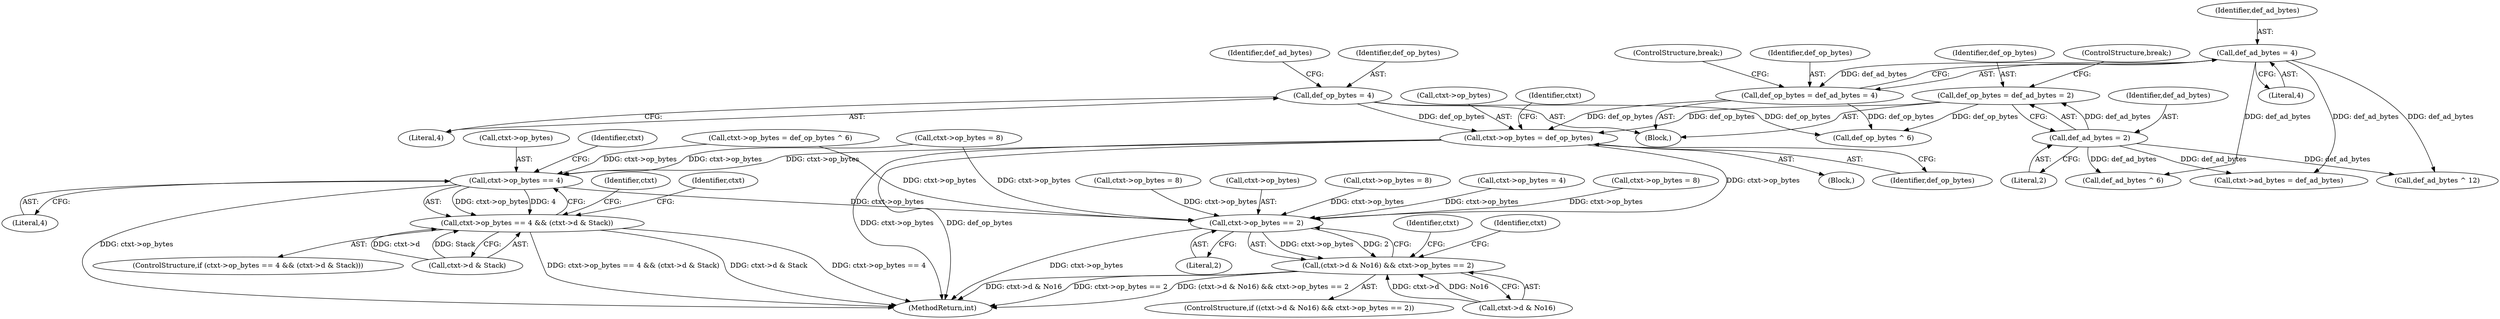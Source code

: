 digraph "0_linux_d9092f52d7e61dd1557f2db2400ddb430e85937e@pointer" {
"1000260" [label="(Call,ctxt->op_bytes = def_op_bytes)"];
"1000250" [label="(Call,def_op_bytes = 4)"];
"1000236" [label="(Call,def_op_bytes = def_ad_bytes = 2)"];
"1000238" [label="(Call,def_ad_bytes = 2)"];
"1000243" [label="(Call,def_op_bytes = def_ad_bytes = 4)"];
"1000245" [label="(Call,def_ad_bytes = 4)"];
"1000872" [label="(Call,ctxt->op_bytes == 4)"];
"1000871" [label="(Call,ctxt->op_bytes == 4 && (ctxt->d & Stack))"];
"1000928" [label="(Call,ctxt->op_bytes == 2)"];
"1000922" [label="(Call,(ctxt->d & No16) && ctxt->op_bytes == 2)"];
"1001128" [label="(MethodReturn,int)"];
"1000289" [label="(Call,def_op_bytes ^ 6)"];
"1000261" [label="(Call,ctxt->op_bytes)"];
"1000285" [label="(Call,ctxt->op_bytes = def_op_bytes ^ 6)"];
"1000872" [label="(Call,ctxt->op_bytes == 4)"];
"1000310" [label="(Call,def_ad_bytes ^ 6)"];
"1000928" [label="(Call,ctxt->op_bytes == 2)"];
"1000921" [label="(ControlStructure,if ((ctxt->d & No16) && ctxt->op_bytes == 2))"];
"1000932" [label="(Literal,2)"];
"1000254" [label="(Identifier,def_ad_bytes)"];
"1000133" [label="(Block,)"];
"1000894" [label="(Call,ctxt->op_bytes = 8)"];
"1000243" [label="(Call,def_op_bytes = def_ad_bytes = 4)"];
"1000237" [label="(Identifier,def_op_bytes)"];
"1000929" [label="(Call,ctxt->op_bytes)"];
"1000393" [label="(Call,ctxt->op_bytes = 8)"];
"1000910" [label="(Call,ctxt->op_bytes = 8)"];
"1000873" [label="(Call,ctxt->op_bytes)"];
"1000240" [label="(Literal,2)"];
"1000922" [label="(Call,(ctxt->d & No16) && ctxt->op_bytes == 2)"];
"1000879" [label="(Identifier,ctxt)"];
"1000232" [label="(Block,)"];
"1000923" [label="(Call,ctxt->d & No16)"];
"1000941" [label="(Identifier,ctxt)"];
"1000238" [label="(Call,def_ad_bytes = 2)"];
"1000884" [label="(Identifier,ctxt)"];
"1000267" [label="(Identifier,ctxt)"];
"1000246" [label="(Identifier,def_ad_bytes)"];
"1000252" [label="(Literal,4)"];
"1000302" [label="(Call,def_ad_bytes ^ 12)"];
"1000245" [label="(Call,def_ad_bytes = 4)"];
"1000241" [label="(ControlStructure,break;)"];
"1000871" [label="(Call,ctxt->op_bytes == 4 && (ctxt->d & Stack))"];
"1000248" [label="(ControlStructure,break;)"];
"1000935" [label="(Identifier,ctxt)"];
"1000260" [label="(Call,ctxt->op_bytes = def_op_bytes)"];
"1000236" [label="(Call,def_op_bytes = def_ad_bytes = 2)"];
"1000870" [label="(ControlStructure,if (ctxt->op_bytes == 4 && (ctxt->d & Stack)))"];
"1000891" [label="(Identifier,ctxt)"];
"1000250" [label="(Call,def_op_bytes = 4)"];
"1000916" [label="(Call,ctxt->op_bytes = 4)"];
"1000247" [label="(Literal,4)"];
"1000264" [label="(Identifier,def_op_bytes)"];
"1000239" [label="(Identifier,def_ad_bytes)"];
"1000251" [label="(Identifier,def_op_bytes)"];
"1000244" [label="(Identifier,def_op_bytes)"];
"1000877" [label="(Call,ctxt->d & Stack)"];
"1000876" [label="(Literal,4)"];
"1000265" [label="(Call,ctxt->ad_bytes = def_ad_bytes)"];
"1000882" [label="(Call,ctxt->op_bytes = 8)"];
"1000260" -> "1000133"  [label="AST: "];
"1000260" -> "1000264"  [label="CFG: "];
"1000261" -> "1000260"  [label="AST: "];
"1000264" -> "1000260"  [label="AST: "];
"1000267" -> "1000260"  [label="CFG: "];
"1000260" -> "1001128"  [label="DDG: def_op_bytes"];
"1000260" -> "1001128"  [label="DDG: ctxt->op_bytes"];
"1000250" -> "1000260"  [label="DDG: def_op_bytes"];
"1000236" -> "1000260"  [label="DDG: def_op_bytes"];
"1000243" -> "1000260"  [label="DDG: def_op_bytes"];
"1000260" -> "1000872"  [label="DDG: ctxt->op_bytes"];
"1000260" -> "1000928"  [label="DDG: ctxt->op_bytes"];
"1000250" -> "1000232"  [label="AST: "];
"1000250" -> "1000252"  [label="CFG: "];
"1000251" -> "1000250"  [label="AST: "];
"1000252" -> "1000250"  [label="AST: "];
"1000254" -> "1000250"  [label="CFG: "];
"1000250" -> "1000289"  [label="DDG: def_op_bytes"];
"1000236" -> "1000232"  [label="AST: "];
"1000236" -> "1000238"  [label="CFG: "];
"1000237" -> "1000236"  [label="AST: "];
"1000238" -> "1000236"  [label="AST: "];
"1000241" -> "1000236"  [label="CFG: "];
"1000238" -> "1000236"  [label="DDG: def_ad_bytes"];
"1000236" -> "1000289"  [label="DDG: def_op_bytes"];
"1000238" -> "1000240"  [label="CFG: "];
"1000239" -> "1000238"  [label="AST: "];
"1000240" -> "1000238"  [label="AST: "];
"1000238" -> "1000265"  [label="DDG: def_ad_bytes"];
"1000238" -> "1000302"  [label="DDG: def_ad_bytes"];
"1000238" -> "1000310"  [label="DDG: def_ad_bytes"];
"1000243" -> "1000232"  [label="AST: "];
"1000243" -> "1000245"  [label="CFG: "];
"1000244" -> "1000243"  [label="AST: "];
"1000245" -> "1000243"  [label="AST: "];
"1000248" -> "1000243"  [label="CFG: "];
"1000245" -> "1000243"  [label="DDG: def_ad_bytes"];
"1000243" -> "1000289"  [label="DDG: def_op_bytes"];
"1000245" -> "1000247"  [label="CFG: "];
"1000246" -> "1000245"  [label="AST: "];
"1000247" -> "1000245"  [label="AST: "];
"1000245" -> "1000265"  [label="DDG: def_ad_bytes"];
"1000245" -> "1000302"  [label="DDG: def_ad_bytes"];
"1000245" -> "1000310"  [label="DDG: def_ad_bytes"];
"1000872" -> "1000871"  [label="AST: "];
"1000872" -> "1000876"  [label="CFG: "];
"1000873" -> "1000872"  [label="AST: "];
"1000876" -> "1000872"  [label="AST: "];
"1000879" -> "1000872"  [label="CFG: "];
"1000871" -> "1000872"  [label="CFG: "];
"1000872" -> "1001128"  [label="DDG: ctxt->op_bytes"];
"1000872" -> "1000871"  [label="DDG: ctxt->op_bytes"];
"1000872" -> "1000871"  [label="DDG: 4"];
"1000285" -> "1000872"  [label="DDG: ctxt->op_bytes"];
"1000393" -> "1000872"  [label="DDG: ctxt->op_bytes"];
"1000872" -> "1000928"  [label="DDG: ctxt->op_bytes"];
"1000871" -> "1000870"  [label="AST: "];
"1000871" -> "1000877"  [label="CFG: "];
"1000877" -> "1000871"  [label="AST: "];
"1000884" -> "1000871"  [label="CFG: "];
"1000891" -> "1000871"  [label="CFG: "];
"1000871" -> "1001128"  [label="DDG: ctxt->op_bytes == 4"];
"1000871" -> "1001128"  [label="DDG: ctxt->op_bytes == 4 && (ctxt->d & Stack)"];
"1000871" -> "1001128"  [label="DDG: ctxt->d & Stack"];
"1000877" -> "1000871"  [label="DDG: ctxt->d"];
"1000877" -> "1000871"  [label="DDG: Stack"];
"1000928" -> "1000922"  [label="AST: "];
"1000928" -> "1000932"  [label="CFG: "];
"1000929" -> "1000928"  [label="AST: "];
"1000932" -> "1000928"  [label="AST: "];
"1000922" -> "1000928"  [label="CFG: "];
"1000928" -> "1001128"  [label="DDG: ctxt->op_bytes"];
"1000928" -> "1000922"  [label="DDG: ctxt->op_bytes"];
"1000928" -> "1000922"  [label="DDG: 2"];
"1000285" -> "1000928"  [label="DDG: ctxt->op_bytes"];
"1000393" -> "1000928"  [label="DDG: ctxt->op_bytes"];
"1000882" -> "1000928"  [label="DDG: ctxt->op_bytes"];
"1000894" -> "1000928"  [label="DDG: ctxt->op_bytes"];
"1000910" -> "1000928"  [label="DDG: ctxt->op_bytes"];
"1000916" -> "1000928"  [label="DDG: ctxt->op_bytes"];
"1000922" -> "1000921"  [label="AST: "];
"1000922" -> "1000923"  [label="CFG: "];
"1000923" -> "1000922"  [label="AST: "];
"1000935" -> "1000922"  [label="CFG: "];
"1000941" -> "1000922"  [label="CFG: "];
"1000922" -> "1001128"  [label="DDG: ctxt->d & No16"];
"1000922" -> "1001128"  [label="DDG: ctxt->op_bytes == 2"];
"1000922" -> "1001128"  [label="DDG: (ctxt->d & No16) && ctxt->op_bytes == 2"];
"1000923" -> "1000922"  [label="DDG: ctxt->d"];
"1000923" -> "1000922"  [label="DDG: No16"];
}
